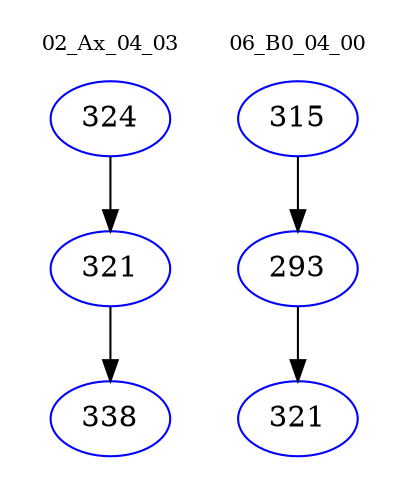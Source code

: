 digraph{
subgraph cluster_0 {
color = white
label = "02_Ax_04_03";
fontsize=10;
T0_324 [label="324", color="blue"]
T0_324 -> T0_321 [color="black"]
T0_321 [label="321", color="blue"]
T0_321 -> T0_338 [color="black"]
T0_338 [label="338", color="blue"]
}
subgraph cluster_1 {
color = white
label = "06_B0_04_00";
fontsize=10;
T1_315 [label="315", color="blue"]
T1_315 -> T1_293 [color="black"]
T1_293 [label="293", color="blue"]
T1_293 -> T1_321 [color="black"]
T1_321 [label="321", color="blue"]
}
}

